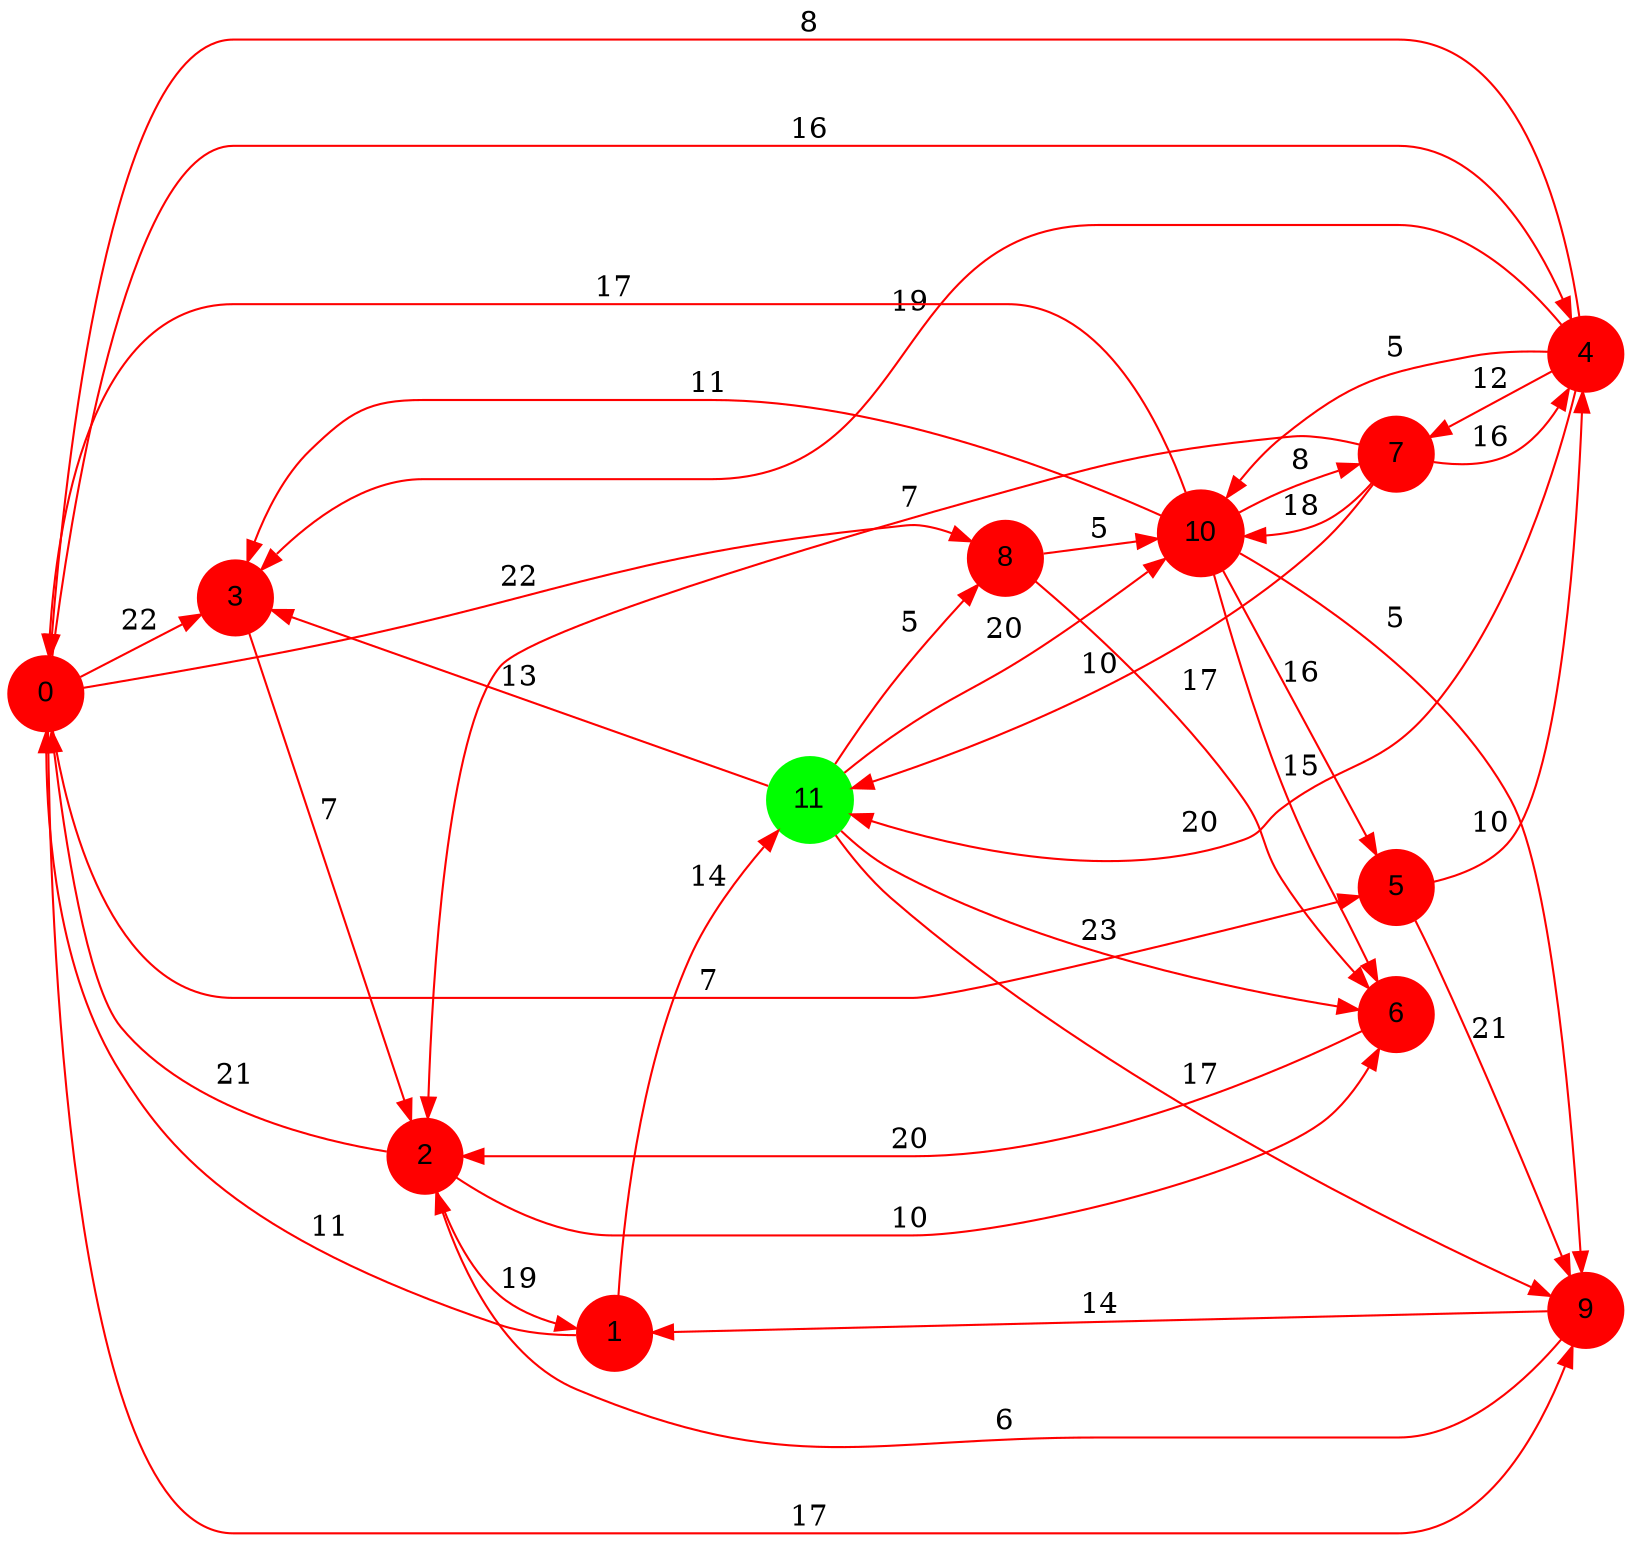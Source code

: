 digraph graphe {
rankdir = LR;
edge [color=red];
0 [fontname="Arial", shape = circle, color=red, style=filled];
1 [fontname="Arial", shape = circle, color=red, style=filled];
2 [fontname="Arial", shape = circle, color=red, style=filled];
3 [fontname="Arial", shape = circle, color=red, style=filled];
4 [fontname="Arial", shape = circle, color=red, style=filled];
5 [fontname="Arial", shape = circle, color=red, style=filled];
6 [fontname="Arial", shape = circle, color=red, style=filled];
7 [fontname="Arial", shape = circle, color=red, style=filled];
8 [fontname="Arial", shape = circle, color=red, style=filled];
9 [fontname="Arial", shape = circle, color=red, style=filled];
10 [fontname="Arial", shape = circle, color=red, style=filled];
11 [fontname="Arial", shape = circle, color=green, style=filled];
	0 -> 3 [label = "22"];
	0 -> 4 [label = "16"];
	0 -> 5 [label = "7"];
	0 -> 8 [label = "22"];
	0 -> 9 [label = "17"];
	1 -> 0 [label = "11"];
	1 -> 11 [label = "14"];
	2 -> 0 [label = "21"];
	2 -> 1 [label = "19"];
	2 -> 6 [label = "10"];
	3 -> 2 [label = "7"];
	4 -> 0 [label = "8"];
	4 -> 3 [label = "19"];
	4 -> 7 [label = "12"];
	4 -> 10 [label = "5"];
	4 -> 11 [label = "20"];
	5 -> 4 [label = "10"];
	5 -> 9 [label = "21"];
	6 -> 2 [label = "20"];
	7 -> 2 [label = "7"];
	7 -> 4 [label = "16"];
	7 -> 10 [label = "18"];
	7 -> 11 [label = "10"];
	8 -> 6 [label = "17"];
	8 -> 10 [label = "5"];
	9 -> 1 [label = "14"];
	9 -> 2 [label = "6"];
	10 -> 0 [label = "17"];
	10 -> 3 [label = "11"];
	10 -> 5 [label = "16"];
	10 -> 6 [label = "15"];
	10 -> 7 [label = "8"];
	10 -> 9 [label = "5"];
	11 -> 3 [label = "13"];
	11 -> 6 [label = "23"];
	11 -> 8 [label = "5"];
	11 -> 9 [label = "17"];
	11 -> 10 [label = "20"];
}